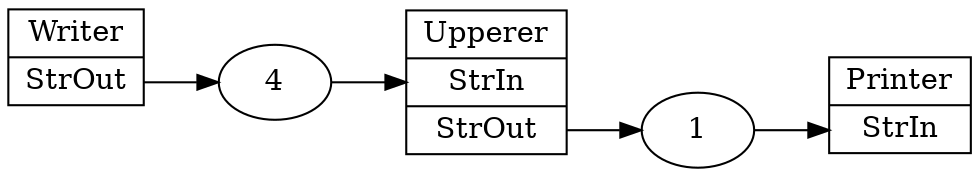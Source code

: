digraph {
graph [ rankdir="LR" ];
Writer [
label = "Writer|<StrOut>StrOut"
shape = record
]
Upperer [
label = "Upperer|<StrIn>StrIn|<StrOut>StrOut"
shape = record
]
Printer [
label = "Printer|<StrIn>StrIn"
shape = record
]
chan_0 [
label="4"
]
Writer:StrOut->chan_0
chan_0->Upperer:StrIn
chan_1 [
label="1"
]
Upperer:StrOut->chan_1
chan_1->Printer:StrIn
}
